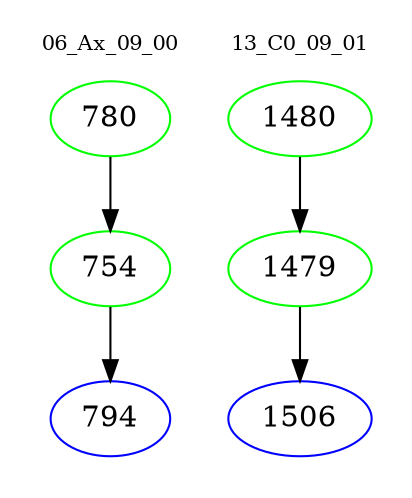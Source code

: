 digraph{
subgraph cluster_0 {
color = white
label = "06_Ax_09_00";
fontsize=10;
T0_780 [label="780", color="green"]
T0_780 -> T0_754 [color="black"]
T0_754 [label="754", color="green"]
T0_754 -> T0_794 [color="black"]
T0_794 [label="794", color="blue"]
}
subgraph cluster_1 {
color = white
label = "13_C0_09_01";
fontsize=10;
T1_1480 [label="1480", color="green"]
T1_1480 -> T1_1479 [color="black"]
T1_1479 [label="1479", color="green"]
T1_1479 -> T1_1506 [color="black"]
T1_1506 [label="1506", color="blue"]
}
}
